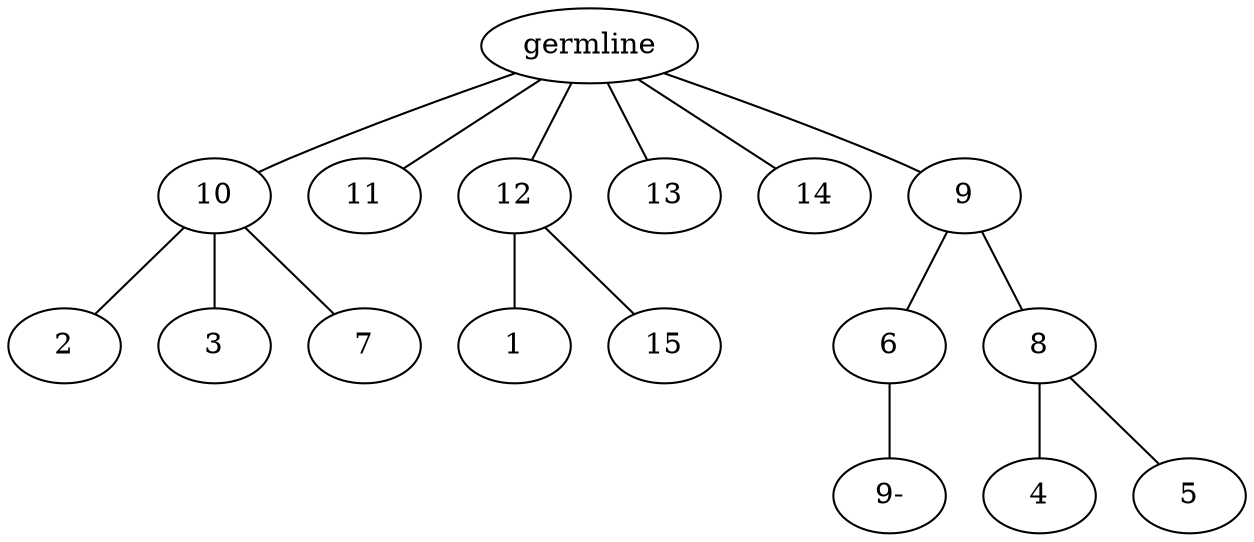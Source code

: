 graph tree {
    "140546007308992" [label="germline"];
    "140546007269632" [label="10"];
    "140546007491536" [label="2"];
    "140546007490960" [label="3"];
    "140546007494464" [label="7"];
    "140546007269872" [label="11"];
    "140546007269968" [label="12"];
    "140546007422048" [label="1"];
    "140546007423488" [label="15"];
    "140546007270688" [label="13"];
    "140546007270640" [label="14"];
    "140546007270016" [label="9"];
    "140546007307360" [label="6"];
    "140546007307744" [label="9-"];
    "140546007309424" [label="8"];
    "140546007534176" [label="4"];
    "140546007535088" [label="5"];
    "140546007308992" -- "140546007269632";
    "140546007308992" -- "140546007269872";
    "140546007308992" -- "140546007269968";
    "140546007308992" -- "140546007270688";
    "140546007308992" -- "140546007270640";
    "140546007308992" -- "140546007270016";
    "140546007269632" -- "140546007491536";
    "140546007269632" -- "140546007490960";
    "140546007269632" -- "140546007494464";
    "140546007269968" -- "140546007422048";
    "140546007269968" -- "140546007423488";
    "140546007270016" -- "140546007307360";
    "140546007270016" -- "140546007309424";
    "140546007307360" -- "140546007307744";
    "140546007309424" -- "140546007534176";
    "140546007309424" -- "140546007535088";
}
